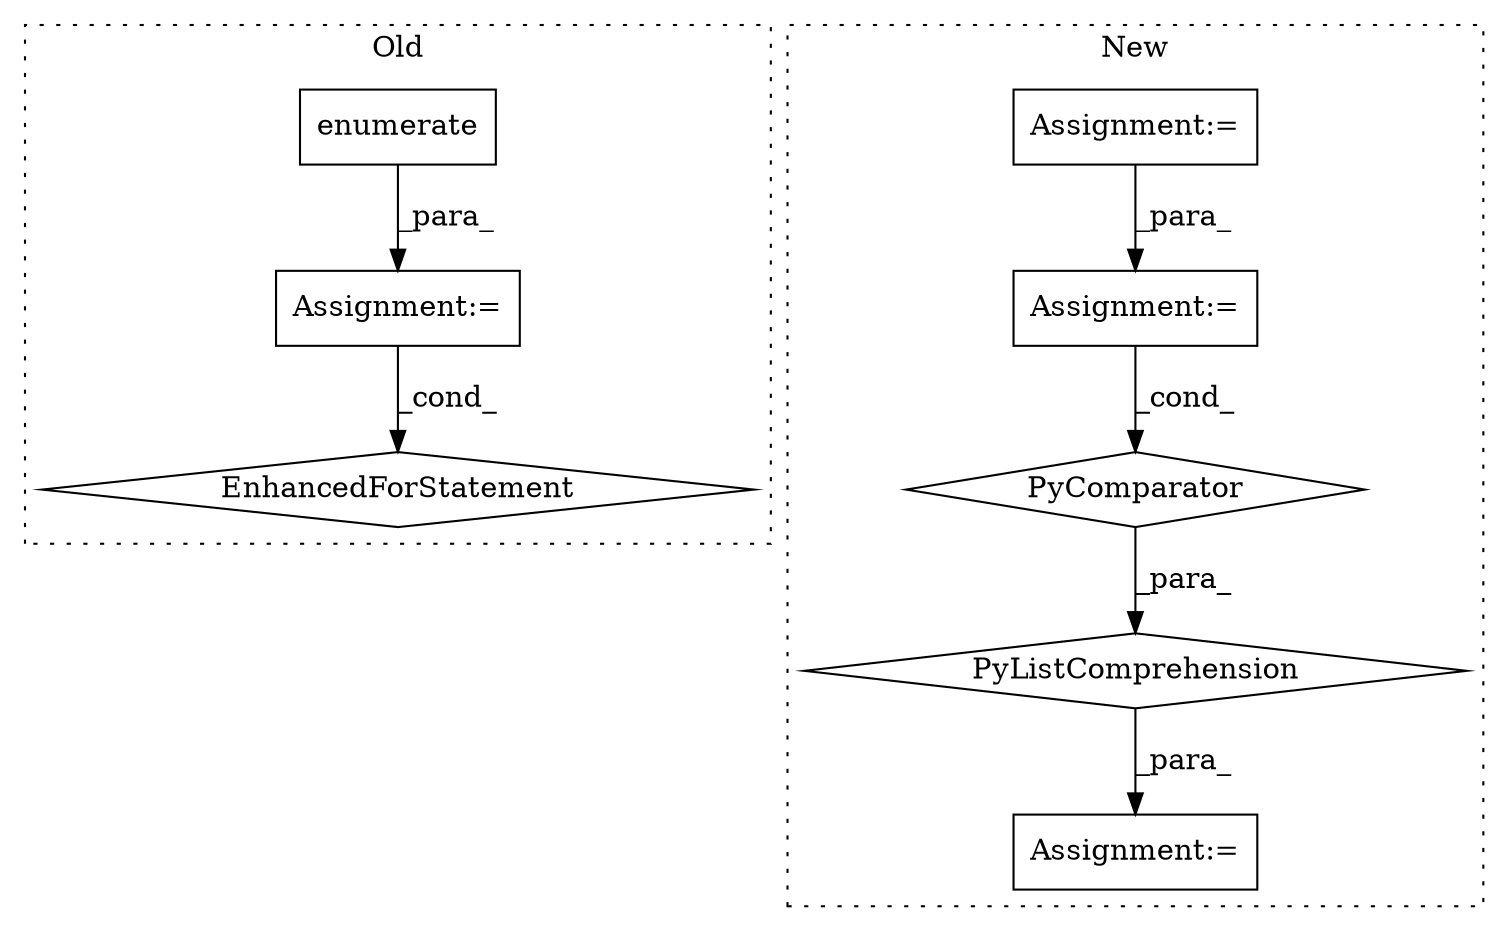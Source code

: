 digraph G {
subgraph cluster0 {
1 [label="enumerate" a="32" s="6354,6402" l="10,1" shape="box"];
3 [label="Assignment:=" a="7" s="6235,6403" l="91,2" shape="box"];
8 [label="EnhancedForStatement" a="70" s="6235,6403" l="91,2" shape="diamond"];
label = "Old";
style="dotted";
}
subgraph cluster1 {
2 [label="PyListComprehension" a="109" s="6311" l="315" shape="diamond"];
4 [label="PyComparator" a="113" s="6478" l="20" shape="diamond"];
5 [label="Assignment:=" a="7" s="6583" l="35" shape="box"];
6 [label="Assignment:=" a="7" s="6291" l="20" shape="box"];
7 [label="Assignment:=" a="7" s="6478" l="20" shape="box"];
label = "New";
style="dotted";
}
1 -> 3 [label="_para_"];
2 -> 6 [label="_para_"];
3 -> 8 [label="_cond_"];
4 -> 2 [label="_para_"];
5 -> 7 [label="_para_"];
7 -> 4 [label="_cond_"];
}